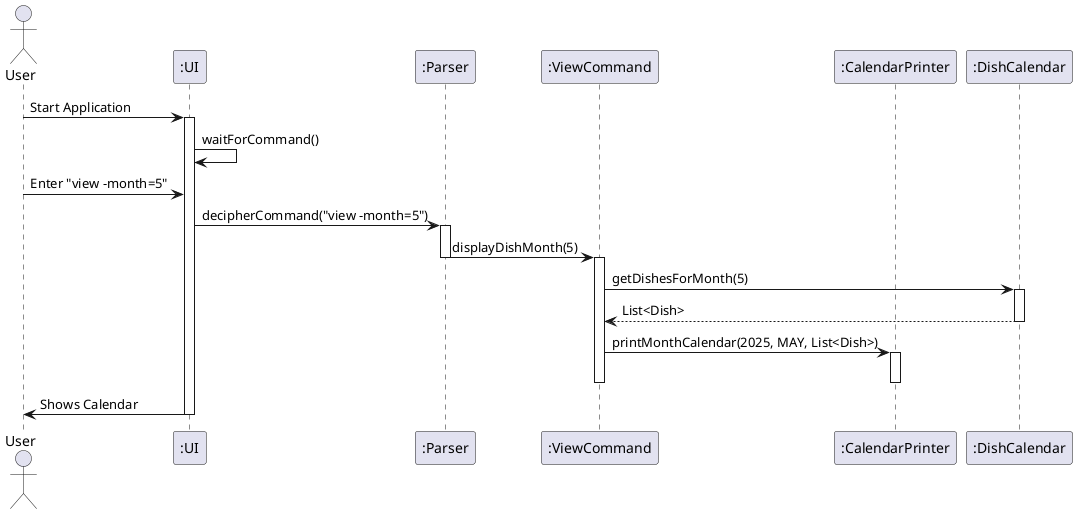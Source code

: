 @startuml
actor User
participant ":UI" as UI
participant ":Parser" as Parser
participant ":ViewCommand" as ViewCommand
participant ":CalendarPrinter" as CalendarPrinter
participant ":DishCalendar" as DishCalendar

User -> UI: Start Application
activate UI
UI -> UI: waitForCommand()
User -> UI: Enter "view -month=5"

UI -> Parser: decipherCommand("view -month=5")
activate Parser
Parser -> ViewCommand: displayDishMonth(5)
deactivate Parser

activate ViewCommand
ViewCommand -> DishCalendar: getDishesForMonth(5)
activate DishCalendar
DishCalendar --> ViewCommand: List<Dish>
deactivate DishCalendar

ViewCommand -> CalendarPrinter: printMonthCalendar(2025, MAY, List<Dish>)
activate CalendarPrinter
deactivate ViewCommand
deactivate CalendarPrinter
UI -> User:Shows Calendar
deactivate UI

@enduml
